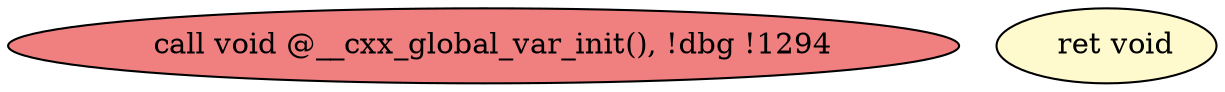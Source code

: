 
digraph G {


node641 [fillcolor=lightcoral,label="  call void @__cxx_global_var_init(), !dbg !1294",shape=ellipse,style=filled ]
node640 [fillcolor=lemonchiffon,label="  ret void",shape=ellipse,style=filled ]



}
